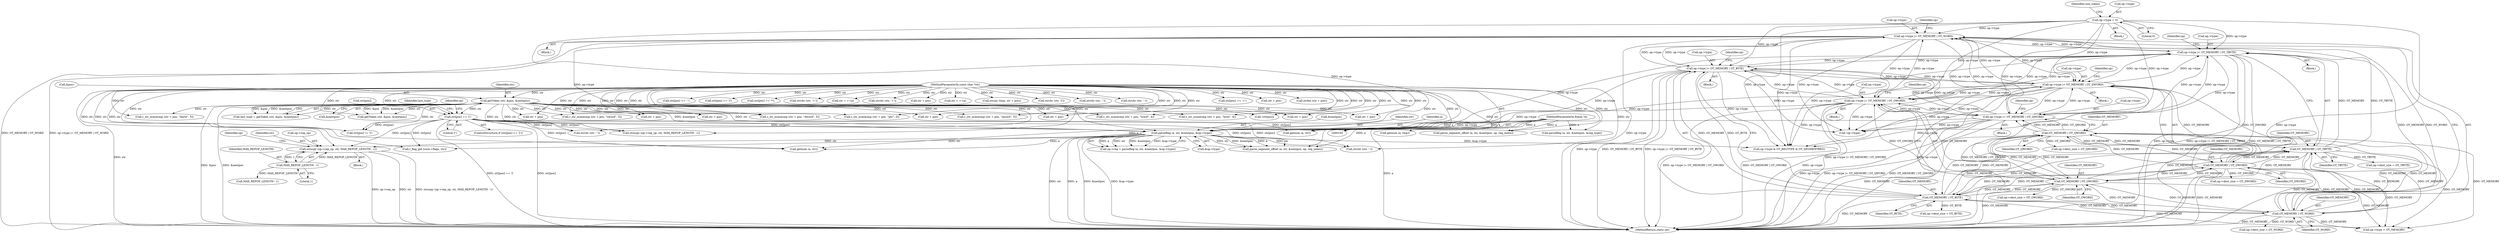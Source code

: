 digraph "0_radare2_9b46d38dd3c4de6048a488b655c7319f845af185@pointer" {
"1000887" [label="(Call,strncpy (op->rep_op, str, MAX_REPOP_LENGTH - 1))"];
"1000314" [label="(Call,str[pos] == '[')"];
"1000107" [label="(MethodParameterIn,const char *str)"];
"1000142" [label="(Call,getToken (str, &pos, &nextpos))"];
"1000741" [label="(Call,parseReg (a, str, &nextpos, &op->type))"];
"1000106" [label="(MethodParameterIn,RAsm *a)"];
"1000129" [label="(Call,op->type = 0)"];
"1000193" [label="(Call,op->type |= OT_MEMORY | OT_WORD)"];
"1000293" [label="(Call,op->type |= OT_MEMORY | OT_TBYTE)"];
"1000168" [label="(Call,op->type |= OT_MEMORY | OT_BYTE)"];
"1000218" [label="(Call,op->type |= OT_MEMORY | OT_DWORD)"];
"1000268" [label="(Call,op->type |= OT_MEMORY | OT_OWORD)"];
"1000243" [label="(Call,op->type |= OT_MEMORY | OT_QWORD)"];
"1000247" [label="(Call,OT_MEMORY | OT_QWORD)"];
"1000297" [label="(Call,OT_MEMORY | OT_TBYTE)"];
"1000222" [label="(Call,OT_MEMORY | OT_DWORD)"];
"1000272" [label="(Call,OT_MEMORY | OT_OWORD)"];
"1000172" [label="(Call,OT_MEMORY | OT_BYTE)"];
"1000197" [label="(Call,OT_MEMORY | OT_WORD)"];
"1000892" [label="(Call,MAX_REPOP_LENGTH - 1)"];
"1000404" [label="(Call,str[pos] == '-')"];
"1000939" [label="(Call,getnum (a, str))"];
"1000244" [label="(Call,op->type)"];
"1000249" [label="(Identifier,OT_QWORD)"];
"1000175" [label="(Call,op->dest_size = OT_BYTE)"];
"1000272" [label="(Call,OT_MEMORY | OT_OWORD)"];
"1000142" [label="(Call,getToken (str, &pos, &nextpos))"];
"1000409" [label="(Call,str[pos] == ']')"];
"1000900" [label="(Call,MAX_REPOP_LENGTH - 1)"];
"1000468" [label="(Call,str[pos] == '*')"];
"1000637" [label="(Call,strchr (str, '+'))"];
"1000314" [label="(Call,str[pos] == '[')"];
"1000140" [label="(Call,last_type = getToken (str, &pos, &nextpos))"];
"1000692" [label="(Call,getnum (a, tmp))"];
"1000267" [label="(Block,)"];
"1000300" [label="(Call,op->dest_size = OT_TBYTE)"];
"1000177" [label="(Identifier,op)"];
"1000150" [label="(Call,r_str_ncasecmp (str + pos, \"ptr\", 3))"];
"1000192" [label="(Block,)"];
"1000886" [label="(Block,)"];
"1000169" [label="(Call,op->type)"];
"1000106" [label="(MethodParameterIn,RAsm *a)"];
"1000198" [label="(Identifier,OT_MEMORY)"];
"1000297" [label="(Call,OT_MEMORY | OT_TBYTE)"];
"1000746" [label="(Call,&op->type)"];
"1000193" [label="(Call,op->type |= OT_MEMORY | OT_WORD)"];
"1000318" [label="(Literal,'[')"];
"1000212" [label="(Call,str + pos)"];
"1000236" [label="(Call,r_str_ncasecmp (str + pos, \"qword\", 5))"];
"1000217" [label="(Block,)"];
"1000944" [label="(MethodReturn,static int)"];
"1000277" [label="(Identifier,op)"];
"1000302" [label="(Identifier,op)"];
"1000194" [label="(Call,op->type)"];
"1000385" [label="(Call,getToken (str, &pos, &nextpos))"];
"1000868" [label="(Call,str = ++p)"];
"1000893" [label="(Identifier,MAX_REPOP_LENGTH)"];
"1000162" [label="(Call,str + pos)"];
"1000242" [label="(Block,)"];
"1000744" [label="(Call,&nextpos)"];
"1000261" [label="(Call,r_str_ncasecmp (str + pos, \"oword\", 5))"];
"1000129" [label="(Call,op->type = 0)"];
"1000135" [label="(Identifier,size_token)"];
"1000891" [label="(Identifier,str)"];
"1000219" [label="(Call,op->type)"];
"1000275" [label="(Call,op->dest_size = OT_OWORD)"];
"1000222" [label="(Call,OT_MEMORY | OT_DWORD)"];
"1000252" [label="(Identifier,op)"];
"1000274" [label="(Identifier,OT_OWORD)"];
"1000608" [label="(Call,strchr (str, '+'))"];
"1000683" [label="(Call,str + pos)"];
"1000298" [label="(Identifier,OT_MEMORY)"];
"1000199" [label="(Identifier,OT_WORD)"];
"1000269" [label="(Call,op->type)"];
"1000143" [label="(Identifier,str)"];
"1000250" [label="(Call,op->dest_size = OT_QWORD)"];
"1000499" [label="(Call,parseReg (a, str, &nextpos, &reg_type))"];
"1000262" [label="(Call,str + pos)"];
"1000781" [label="(Call,parse_segment_offset (a, str, &nextpos, op, reg_index))"];
"1000856" [label="(Call,strchr (str, '-'))"];
"1000237" [label="(Call,str + pos)"];
"1000268" [label="(Call,op->type |= OT_MEMORY | OT_OWORD)"];
"1000323" [label="(Identifier,op)"];
"1000315" [label="(Call,str[pos])"];
"1000110" [label="(Block,)"];
"1000703" [label="(Identifier,last_type)"];
"1000737" [label="(Call,op->reg = parseReg (a, str, &nextpos, &op->type))"];
"1000173" [label="(Identifier,OT_MEMORY)"];
"1000888" [label="(Call,op->rep_op)"];
"1000223" [label="(Identifier,OT_MEMORY)"];
"1000151" [label="(Call,str + pos)"];
"1000741" [label="(Call,parseReg (a, str, &nextpos, &op->type))"];
"1000898" [label="(Identifier,op)"];
"1000107" [label="(MethodParameterIn,const char *str)"];
"1000202" [label="(Identifier,op)"];
"1000211" [label="(Call,r_str_ncasecmp (str + pos, \"dword\", 5))"];
"1000287" [label="(Call,str + pos)"];
"1000197" [label="(Call,OT_MEMORY | OT_WORD)"];
"1000718" [label="(Call,strncpy (op->rep_op, str, MAX_REPOP_LENGTH - 1))"];
"1000187" [label="(Call,str + pos)"];
"1000564" [label="(Call,parse_segment_offset (a, str, &nextpos, op, reg_index))"];
"1000326" [label="(Call,op->type = OT_MEMORY)"];
"1000225" [label="(Call,op->dest_size = OT_DWORD)"];
"1000167" [label="(Block,)"];
"1000248" [label="(Identifier,OT_MEMORY)"];
"1000931" [label="(Call,str = ++p)"];
"1000892" [label="(Call,MAX_REPOP_LENGTH - 1)"];
"1000286" [label="(Call,r_str_ncasecmp (str + pos, \"tbyte\", 5))"];
"1000146" [label="(Call,&nextpos)"];
"1000876" [label="(Call,getnum (a, str))"];
"1000243" [label="(Call,op->type |= OT_MEMORY | OT_QWORD)"];
"1000299" [label="(Identifier,OT_TBYTE)"];
"1000361" [label="(Call,str[pos] != ']')"];
"1000144" [label="(Call,&pos)"];
"1000894" [label="(Literal,1)"];
"1000321" [label="(Call,!op->type)"];
"1000681" [label="(Call,strcpy (tmp, str + pos))"];
"1000294" [label="(Call,op->type)"];
"1000200" [label="(Call,op->dest_size = OT_WORD)"];
"1000649" [label="(Call,strchr (str, ']'))"];
"1000168" [label="(Call,op->type |= OT_MEMORY | OT_BYTE)"];
"1000273" [label="(Identifier,OT_MEMORY)"];
"1000227" [label="(Identifier,op)"];
"1000186" [label="(Call,r_str_ncasecmp (str + pos, \"word\", 4))"];
"1000161" [label="(Call,r_str_ncasecmp (str + pos, \"byte\", 4))"];
"1000622" [label="(Call,strchr (str, '-'))"];
"1000174" [label="(Identifier,OT_BYTE)"];
"1000377" [label="(Call,!str[pos])"];
"1000133" [label="(Literal,0)"];
"1000313" [label="(ControlStructure,if (str[pos] == '['))"];
"1000643" [label="(Call,strchr (str, '-'))"];
"1000398" [label="(Call,str[pos] == '+')"];
"1000292" [label="(Block,)"];
"1000743" [label="(Identifier,str)"];
"1000677" [label="(Call,str + pos)"];
"1000247" [label="(Call,OT_MEMORY | OT_QWORD)"];
"1000842" [label="(Call,r_flag_get (core->flags, str))"];
"1000773" [label="(Call,op->type & OT_REGTYPE & OT_SEGMENTREG)"];
"1000224" [label="(Identifier,OT_DWORD)"];
"1000130" [label="(Call,op->type)"];
"1000676" [label="(Call,strlen (str + pos))"];
"1000218" [label="(Call,op->type |= OT_MEMORY | OT_DWORD)"];
"1000919" [label="(Call,strchr (str, '-'))"];
"1000742" [label="(Identifier,a)"];
"1000172" [label="(Call,OT_MEMORY | OT_BYTE)"];
"1000293" [label="(Call,op->type |= OT_MEMORY | OT_TBYTE)"];
"1000887" [label="(Call,strncpy (op->rep_op, str, MAX_REPOP_LENGTH - 1))"];
"1000887" -> "1000886"  [label="AST: "];
"1000887" -> "1000892"  [label="CFG: "];
"1000888" -> "1000887"  [label="AST: "];
"1000891" -> "1000887"  [label="AST: "];
"1000892" -> "1000887"  [label="AST: "];
"1000898" -> "1000887"  [label="CFG: "];
"1000887" -> "1000944"  [label="DDG: str"];
"1000887" -> "1000944"  [label="DDG: strncpy (op->rep_op, str, MAX_REPOP_LENGTH - 1)"];
"1000887" -> "1000944"  [label="DDG: op->rep_op"];
"1000314" -> "1000887"  [label="DDG: str[pos]"];
"1000741" -> "1000887"  [label="DDG: str"];
"1000107" -> "1000887"  [label="DDG: str"];
"1000892" -> "1000887"  [label="DDG: MAX_REPOP_LENGTH"];
"1000892" -> "1000887"  [label="DDG: 1"];
"1000314" -> "1000313"  [label="AST: "];
"1000314" -> "1000318"  [label="CFG: "];
"1000315" -> "1000314"  [label="AST: "];
"1000318" -> "1000314"  [label="AST: "];
"1000323" -> "1000314"  [label="CFG: "];
"1000703" -> "1000314"  [label="CFG: "];
"1000314" -> "1000944"  [label="DDG: str[pos]"];
"1000314" -> "1000944"  [label="DDG: str[pos] == '['"];
"1000107" -> "1000314"  [label="DDG: str"];
"1000142" -> "1000314"  [label="DDG: str"];
"1000314" -> "1000361"  [label="DDG: str[pos]"];
"1000314" -> "1000718"  [label="DDG: str[pos]"];
"1000314" -> "1000741"  [label="DDG: str[pos]"];
"1000314" -> "1000781"  [label="DDG: str[pos]"];
"1000314" -> "1000842"  [label="DDG: str[pos]"];
"1000314" -> "1000856"  [label="DDG: str[pos]"];
"1000314" -> "1000876"  [label="DDG: str[pos]"];
"1000314" -> "1000919"  [label="DDG: str[pos]"];
"1000314" -> "1000939"  [label="DDG: str[pos]"];
"1000107" -> "1000105"  [label="AST: "];
"1000107" -> "1000944"  [label="DDG: str"];
"1000107" -> "1000142"  [label="DDG: str"];
"1000107" -> "1000150"  [label="DDG: str"];
"1000107" -> "1000151"  [label="DDG: str"];
"1000107" -> "1000161"  [label="DDG: str"];
"1000107" -> "1000162"  [label="DDG: str"];
"1000107" -> "1000186"  [label="DDG: str"];
"1000107" -> "1000187"  [label="DDG: str"];
"1000107" -> "1000211"  [label="DDG: str"];
"1000107" -> "1000212"  [label="DDG: str"];
"1000107" -> "1000236"  [label="DDG: str"];
"1000107" -> "1000237"  [label="DDG: str"];
"1000107" -> "1000261"  [label="DDG: str"];
"1000107" -> "1000262"  [label="DDG: str"];
"1000107" -> "1000286"  [label="DDG: str"];
"1000107" -> "1000287"  [label="DDG: str"];
"1000107" -> "1000361"  [label="DDG: str"];
"1000107" -> "1000377"  [label="DDG: str"];
"1000107" -> "1000385"  [label="DDG: str"];
"1000107" -> "1000398"  [label="DDG: str"];
"1000107" -> "1000404"  [label="DDG: str"];
"1000107" -> "1000409"  [label="DDG: str"];
"1000107" -> "1000468"  [label="DDG: str"];
"1000107" -> "1000499"  [label="DDG: str"];
"1000107" -> "1000564"  [label="DDG: str"];
"1000107" -> "1000608"  [label="DDG: str"];
"1000107" -> "1000622"  [label="DDG: str"];
"1000107" -> "1000637"  [label="DDG: str"];
"1000107" -> "1000643"  [label="DDG: str"];
"1000107" -> "1000649"  [label="DDG: str"];
"1000107" -> "1000676"  [label="DDG: str"];
"1000107" -> "1000677"  [label="DDG: str"];
"1000107" -> "1000681"  [label="DDG: str"];
"1000107" -> "1000683"  [label="DDG: str"];
"1000107" -> "1000718"  [label="DDG: str"];
"1000107" -> "1000741"  [label="DDG: str"];
"1000107" -> "1000781"  [label="DDG: str"];
"1000107" -> "1000842"  [label="DDG: str"];
"1000107" -> "1000856"  [label="DDG: str"];
"1000107" -> "1000868"  [label="DDG: str"];
"1000107" -> "1000876"  [label="DDG: str"];
"1000107" -> "1000919"  [label="DDG: str"];
"1000107" -> "1000931"  [label="DDG: str"];
"1000107" -> "1000939"  [label="DDG: str"];
"1000142" -> "1000140"  [label="AST: "];
"1000142" -> "1000146"  [label="CFG: "];
"1000143" -> "1000142"  [label="AST: "];
"1000144" -> "1000142"  [label="AST: "];
"1000146" -> "1000142"  [label="AST: "];
"1000140" -> "1000142"  [label="CFG: "];
"1000142" -> "1000944"  [label="DDG: &pos"];
"1000142" -> "1000944"  [label="DDG: &nextpos"];
"1000142" -> "1000140"  [label="DDG: str"];
"1000142" -> "1000140"  [label="DDG: &pos"];
"1000142" -> "1000140"  [label="DDG: &nextpos"];
"1000142" -> "1000150"  [label="DDG: str"];
"1000142" -> "1000151"  [label="DDG: str"];
"1000142" -> "1000161"  [label="DDG: str"];
"1000142" -> "1000162"  [label="DDG: str"];
"1000142" -> "1000186"  [label="DDG: str"];
"1000142" -> "1000187"  [label="DDG: str"];
"1000142" -> "1000211"  [label="DDG: str"];
"1000142" -> "1000212"  [label="DDG: str"];
"1000142" -> "1000236"  [label="DDG: str"];
"1000142" -> "1000237"  [label="DDG: str"];
"1000142" -> "1000261"  [label="DDG: str"];
"1000142" -> "1000262"  [label="DDG: str"];
"1000142" -> "1000286"  [label="DDG: str"];
"1000142" -> "1000287"  [label="DDG: str"];
"1000142" -> "1000361"  [label="DDG: str"];
"1000142" -> "1000377"  [label="DDG: str"];
"1000142" -> "1000385"  [label="DDG: str"];
"1000142" -> "1000385"  [label="DDG: &pos"];
"1000142" -> "1000385"  [label="DDG: &nextpos"];
"1000142" -> "1000718"  [label="DDG: str"];
"1000142" -> "1000741"  [label="DDG: str"];
"1000142" -> "1000741"  [label="DDG: &nextpos"];
"1000142" -> "1000919"  [label="DDG: str"];
"1000741" -> "1000737"  [label="AST: "];
"1000741" -> "1000746"  [label="CFG: "];
"1000742" -> "1000741"  [label="AST: "];
"1000743" -> "1000741"  [label="AST: "];
"1000744" -> "1000741"  [label="AST: "];
"1000746" -> "1000741"  [label="AST: "];
"1000737" -> "1000741"  [label="CFG: "];
"1000741" -> "1000944"  [label="DDG: a"];
"1000741" -> "1000944"  [label="DDG: &nextpos"];
"1000741" -> "1000944"  [label="DDG: &op->type"];
"1000741" -> "1000944"  [label="DDG: str"];
"1000741" -> "1000737"  [label="DDG: a"];
"1000741" -> "1000737"  [label="DDG: str"];
"1000741" -> "1000737"  [label="DDG: &nextpos"];
"1000741" -> "1000737"  [label="DDG: &op->type"];
"1000106" -> "1000741"  [label="DDG: a"];
"1000129" -> "1000741"  [label="DDG: op->type"];
"1000193" -> "1000741"  [label="DDG: op->type"];
"1000293" -> "1000741"  [label="DDG: op->type"];
"1000168" -> "1000741"  [label="DDG: op->type"];
"1000218" -> "1000741"  [label="DDG: op->type"];
"1000268" -> "1000741"  [label="DDG: op->type"];
"1000243" -> "1000741"  [label="DDG: op->type"];
"1000741" -> "1000773"  [label="DDG: &op->type"];
"1000741" -> "1000781"  [label="DDG: a"];
"1000741" -> "1000781"  [label="DDG: str"];
"1000741" -> "1000781"  [label="DDG: &nextpos"];
"1000741" -> "1000842"  [label="DDG: str"];
"1000741" -> "1000856"  [label="DDG: str"];
"1000741" -> "1000876"  [label="DDG: a"];
"1000106" -> "1000105"  [label="AST: "];
"1000106" -> "1000944"  [label="DDG: a"];
"1000106" -> "1000499"  [label="DDG: a"];
"1000106" -> "1000564"  [label="DDG: a"];
"1000106" -> "1000692"  [label="DDG: a"];
"1000106" -> "1000781"  [label="DDG: a"];
"1000106" -> "1000876"  [label="DDG: a"];
"1000106" -> "1000939"  [label="DDG: a"];
"1000129" -> "1000110"  [label="AST: "];
"1000129" -> "1000133"  [label="CFG: "];
"1000130" -> "1000129"  [label="AST: "];
"1000133" -> "1000129"  [label="AST: "];
"1000135" -> "1000129"  [label="CFG: "];
"1000129" -> "1000944"  [label="DDG: op->type"];
"1000129" -> "1000168"  [label="DDG: op->type"];
"1000129" -> "1000193"  [label="DDG: op->type"];
"1000129" -> "1000218"  [label="DDG: op->type"];
"1000129" -> "1000243"  [label="DDG: op->type"];
"1000129" -> "1000268"  [label="DDG: op->type"];
"1000129" -> "1000293"  [label="DDG: op->type"];
"1000129" -> "1000321"  [label="DDG: op->type"];
"1000129" -> "1000773"  [label="DDG: op->type"];
"1000193" -> "1000192"  [label="AST: "];
"1000193" -> "1000197"  [label="CFG: "];
"1000194" -> "1000193"  [label="AST: "];
"1000197" -> "1000193"  [label="AST: "];
"1000202" -> "1000193"  [label="CFG: "];
"1000193" -> "1000944"  [label="DDG: op->type"];
"1000193" -> "1000944"  [label="DDG: OT_MEMORY | OT_WORD"];
"1000193" -> "1000944"  [label="DDG: op->type |= OT_MEMORY | OT_WORD"];
"1000193" -> "1000168"  [label="DDG: op->type"];
"1000293" -> "1000193"  [label="DDG: op->type"];
"1000168" -> "1000193"  [label="DDG: op->type"];
"1000218" -> "1000193"  [label="DDG: op->type"];
"1000268" -> "1000193"  [label="DDG: op->type"];
"1000243" -> "1000193"  [label="DDG: op->type"];
"1000197" -> "1000193"  [label="DDG: OT_MEMORY"];
"1000197" -> "1000193"  [label="DDG: OT_WORD"];
"1000193" -> "1000218"  [label="DDG: op->type"];
"1000193" -> "1000243"  [label="DDG: op->type"];
"1000193" -> "1000268"  [label="DDG: op->type"];
"1000193" -> "1000293"  [label="DDG: op->type"];
"1000193" -> "1000321"  [label="DDG: op->type"];
"1000193" -> "1000773"  [label="DDG: op->type"];
"1000293" -> "1000292"  [label="AST: "];
"1000293" -> "1000297"  [label="CFG: "];
"1000294" -> "1000293"  [label="AST: "];
"1000297" -> "1000293"  [label="AST: "];
"1000302" -> "1000293"  [label="CFG: "];
"1000293" -> "1000944"  [label="DDG: op->type"];
"1000293" -> "1000944"  [label="DDG: op->type |= OT_MEMORY | OT_TBYTE"];
"1000293" -> "1000944"  [label="DDG: OT_MEMORY | OT_TBYTE"];
"1000293" -> "1000168"  [label="DDG: op->type"];
"1000293" -> "1000218"  [label="DDG: op->type"];
"1000293" -> "1000243"  [label="DDG: op->type"];
"1000293" -> "1000268"  [label="DDG: op->type"];
"1000168" -> "1000293"  [label="DDG: op->type"];
"1000218" -> "1000293"  [label="DDG: op->type"];
"1000268" -> "1000293"  [label="DDG: op->type"];
"1000243" -> "1000293"  [label="DDG: op->type"];
"1000297" -> "1000293"  [label="DDG: OT_MEMORY"];
"1000297" -> "1000293"  [label="DDG: OT_TBYTE"];
"1000293" -> "1000321"  [label="DDG: op->type"];
"1000293" -> "1000773"  [label="DDG: op->type"];
"1000168" -> "1000167"  [label="AST: "];
"1000168" -> "1000172"  [label="CFG: "];
"1000169" -> "1000168"  [label="AST: "];
"1000172" -> "1000168"  [label="AST: "];
"1000177" -> "1000168"  [label="CFG: "];
"1000168" -> "1000944"  [label="DDG: op->type |= OT_MEMORY | OT_BYTE"];
"1000168" -> "1000944"  [label="DDG: OT_MEMORY | OT_BYTE"];
"1000168" -> "1000944"  [label="DDG: op->type"];
"1000218" -> "1000168"  [label="DDG: op->type"];
"1000268" -> "1000168"  [label="DDG: op->type"];
"1000243" -> "1000168"  [label="DDG: op->type"];
"1000172" -> "1000168"  [label="DDG: OT_MEMORY"];
"1000172" -> "1000168"  [label="DDG: OT_BYTE"];
"1000168" -> "1000218"  [label="DDG: op->type"];
"1000168" -> "1000243"  [label="DDG: op->type"];
"1000168" -> "1000268"  [label="DDG: op->type"];
"1000168" -> "1000321"  [label="DDG: op->type"];
"1000168" -> "1000773"  [label="DDG: op->type"];
"1000218" -> "1000217"  [label="AST: "];
"1000218" -> "1000222"  [label="CFG: "];
"1000219" -> "1000218"  [label="AST: "];
"1000222" -> "1000218"  [label="AST: "];
"1000227" -> "1000218"  [label="CFG: "];
"1000218" -> "1000944"  [label="DDG: op->type"];
"1000218" -> "1000944"  [label="DDG: op->type |= OT_MEMORY | OT_DWORD"];
"1000218" -> "1000944"  [label="DDG: OT_MEMORY | OT_DWORD"];
"1000268" -> "1000218"  [label="DDG: op->type"];
"1000243" -> "1000218"  [label="DDG: op->type"];
"1000222" -> "1000218"  [label="DDG: OT_MEMORY"];
"1000222" -> "1000218"  [label="DDG: OT_DWORD"];
"1000218" -> "1000243"  [label="DDG: op->type"];
"1000218" -> "1000268"  [label="DDG: op->type"];
"1000218" -> "1000321"  [label="DDG: op->type"];
"1000218" -> "1000773"  [label="DDG: op->type"];
"1000268" -> "1000267"  [label="AST: "];
"1000268" -> "1000272"  [label="CFG: "];
"1000269" -> "1000268"  [label="AST: "];
"1000272" -> "1000268"  [label="AST: "];
"1000277" -> "1000268"  [label="CFG: "];
"1000268" -> "1000944"  [label="DDG: op->type"];
"1000268" -> "1000944"  [label="DDG: op->type |= OT_MEMORY | OT_OWORD"];
"1000268" -> "1000944"  [label="DDG: OT_MEMORY | OT_OWORD"];
"1000268" -> "1000243"  [label="DDG: op->type"];
"1000243" -> "1000268"  [label="DDG: op->type"];
"1000272" -> "1000268"  [label="DDG: OT_MEMORY"];
"1000272" -> "1000268"  [label="DDG: OT_OWORD"];
"1000268" -> "1000321"  [label="DDG: op->type"];
"1000268" -> "1000773"  [label="DDG: op->type"];
"1000243" -> "1000242"  [label="AST: "];
"1000243" -> "1000247"  [label="CFG: "];
"1000244" -> "1000243"  [label="AST: "];
"1000247" -> "1000243"  [label="AST: "];
"1000252" -> "1000243"  [label="CFG: "];
"1000243" -> "1000944"  [label="DDG: op->type"];
"1000243" -> "1000944"  [label="DDG: op->type |= OT_MEMORY | OT_QWORD"];
"1000243" -> "1000944"  [label="DDG: OT_MEMORY | OT_QWORD"];
"1000247" -> "1000243"  [label="DDG: OT_MEMORY"];
"1000247" -> "1000243"  [label="DDG: OT_QWORD"];
"1000243" -> "1000321"  [label="DDG: op->type"];
"1000243" -> "1000773"  [label="DDG: op->type"];
"1000247" -> "1000249"  [label="CFG: "];
"1000248" -> "1000247"  [label="AST: "];
"1000249" -> "1000247"  [label="AST: "];
"1000247" -> "1000944"  [label="DDG: OT_MEMORY"];
"1000247" -> "1000172"  [label="DDG: OT_MEMORY"];
"1000247" -> "1000197"  [label="DDG: OT_MEMORY"];
"1000247" -> "1000222"  [label="DDG: OT_MEMORY"];
"1000297" -> "1000247"  [label="DDG: OT_MEMORY"];
"1000222" -> "1000247"  [label="DDG: OT_MEMORY"];
"1000272" -> "1000247"  [label="DDG: OT_MEMORY"];
"1000172" -> "1000247"  [label="DDG: OT_MEMORY"];
"1000197" -> "1000247"  [label="DDG: OT_MEMORY"];
"1000247" -> "1000250"  [label="DDG: OT_QWORD"];
"1000247" -> "1000272"  [label="DDG: OT_MEMORY"];
"1000247" -> "1000297"  [label="DDG: OT_MEMORY"];
"1000247" -> "1000326"  [label="DDG: OT_MEMORY"];
"1000297" -> "1000299"  [label="CFG: "];
"1000298" -> "1000297"  [label="AST: "];
"1000299" -> "1000297"  [label="AST: "];
"1000297" -> "1000944"  [label="DDG: OT_MEMORY"];
"1000297" -> "1000172"  [label="DDG: OT_MEMORY"];
"1000297" -> "1000197"  [label="DDG: OT_MEMORY"];
"1000297" -> "1000222"  [label="DDG: OT_MEMORY"];
"1000297" -> "1000272"  [label="DDG: OT_MEMORY"];
"1000222" -> "1000297"  [label="DDG: OT_MEMORY"];
"1000272" -> "1000297"  [label="DDG: OT_MEMORY"];
"1000172" -> "1000297"  [label="DDG: OT_MEMORY"];
"1000197" -> "1000297"  [label="DDG: OT_MEMORY"];
"1000297" -> "1000300"  [label="DDG: OT_TBYTE"];
"1000297" -> "1000326"  [label="DDG: OT_MEMORY"];
"1000222" -> "1000224"  [label="CFG: "];
"1000223" -> "1000222"  [label="AST: "];
"1000224" -> "1000222"  [label="AST: "];
"1000222" -> "1000944"  [label="DDG: OT_MEMORY"];
"1000222" -> "1000172"  [label="DDG: OT_MEMORY"];
"1000222" -> "1000197"  [label="DDG: OT_MEMORY"];
"1000272" -> "1000222"  [label="DDG: OT_MEMORY"];
"1000172" -> "1000222"  [label="DDG: OT_MEMORY"];
"1000197" -> "1000222"  [label="DDG: OT_MEMORY"];
"1000222" -> "1000225"  [label="DDG: OT_DWORD"];
"1000222" -> "1000272"  [label="DDG: OT_MEMORY"];
"1000222" -> "1000326"  [label="DDG: OT_MEMORY"];
"1000272" -> "1000274"  [label="CFG: "];
"1000273" -> "1000272"  [label="AST: "];
"1000274" -> "1000272"  [label="AST: "];
"1000272" -> "1000944"  [label="DDG: OT_MEMORY"];
"1000272" -> "1000172"  [label="DDG: OT_MEMORY"];
"1000272" -> "1000197"  [label="DDG: OT_MEMORY"];
"1000172" -> "1000272"  [label="DDG: OT_MEMORY"];
"1000197" -> "1000272"  [label="DDG: OT_MEMORY"];
"1000272" -> "1000275"  [label="DDG: OT_OWORD"];
"1000272" -> "1000326"  [label="DDG: OT_MEMORY"];
"1000172" -> "1000174"  [label="CFG: "];
"1000173" -> "1000172"  [label="AST: "];
"1000174" -> "1000172"  [label="AST: "];
"1000172" -> "1000944"  [label="DDG: OT_MEMORY"];
"1000197" -> "1000172"  [label="DDG: OT_MEMORY"];
"1000172" -> "1000175"  [label="DDG: OT_BYTE"];
"1000172" -> "1000197"  [label="DDG: OT_MEMORY"];
"1000172" -> "1000326"  [label="DDG: OT_MEMORY"];
"1000197" -> "1000199"  [label="CFG: "];
"1000198" -> "1000197"  [label="AST: "];
"1000199" -> "1000197"  [label="AST: "];
"1000197" -> "1000944"  [label="DDG: OT_MEMORY"];
"1000197" -> "1000200"  [label="DDG: OT_WORD"];
"1000197" -> "1000326"  [label="DDG: OT_MEMORY"];
"1000892" -> "1000894"  [label="CFG: "];
"1000893" -> "1000892"  [label="AST: "];
"1000894" -> "1000892"  [label="AST: "];
"1000892" -> "1000900"  [label="DDG: MAX_REPOP_LENGTH"];
}
